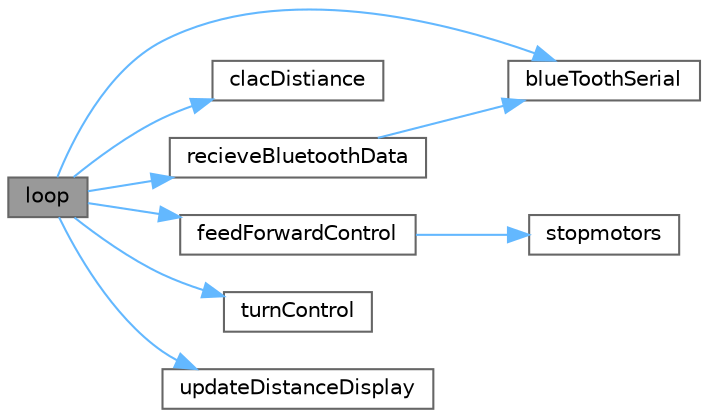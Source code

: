 digraph "loop"
{
 // LATEX_PDF_SIZE
  bgcolor="transparent";
  edge [fontname=Helvetica,fontsize=10,labelfontname=Helvetica,labelfontsize=10];
  node [fontname=Helvetica,fontsize=10,shape=box,height=0.2,width=0.4];
  rankdir="LR";
  Node1 [label="loop",height=0.2,width=0.4,color="gray40", fillcolor="grey60", style="filled", fontcolor="black",tooltip="This is the function that update the bluetooth data and controlls the car."];
  Node1 -> Node2 [color="steelblue1",style="solid"];
  Node2 [label="blueToothSerial",height=0.2,width=0.4,color="grey40", fillcolor="white", style="filled",URL="$slave_8ino.html#aa708aaae7a8634cd4b103756845be406",tooltip=" "];
  Node1 -> Node3 [color="steelblue1",style="solid"];
  Node3 [label="clacDistiance",height=0.2,width=0.4,color="grey40", fillcolor="white", style="filled",URL="$slave_8ino.html#af57b2f67688615da994e277c5334a8b0",tooltip="Take the duration form the distance sensor and calculate teh distances."];
  Node1 -> Node4 [color="steelblue1",style="solid"];
  Node4 [label="feedForwardControl",height=0.2,width=0.4,color="grey40", fillcolor="white", style="filled",URL="$slave_8ino.html#aeb5368008b84918357a9759148d8c998",tooltip="Controll the motors that makes the car move arrcording to the forward variable."];
  Node4 -> Node5 [color="steelblue1",style="solid"];
  Node5 [label="stopmotors",height=0.2,width=0.4,color="grey40", fillcolor="white", style="filled",URL="$slave_8ino.html#a2dcb5b4a72106e2e963c0b5f718f8aa3",tooltip=" "];
  Node1 -> Node6 [color="steelblue1",style="solid"];
  Node6 [label="recieveBluetoothData",height=0.2,width=0.4,color="grey40", fillcolor="white", style="filled",URL="$slave_8ino.html#ac4344fe634bb6a3983019a46da49646c",tooltip="recieve data from the master.ino bord with bluetooth. The data is then read and turn and forward valu..."];
  Node6 -> Node2 [color="steelblue1",style="solid"];
  Node1 -> Node7 [color="steelblue1",style="solid"];
  Node7 [label="turnControl",height=0.2,width=0.4,color="grey40", fillcolor="white", style="filled",URL="$slave_8ino.html#aa9e1a4ce96ae393ca9e06d3f4dc85637",tooltip="turns the car according to the turn variable by using the servo motor"];
  Node1 -> Node8 [color="steelblue1",style="solid"];
  Node8 [label="updateDistanceDisplay",height=0.2,width=0.4,color="grey40", fillcolor="white", style="filled",URL="$slave_8ino.html#a061973848b469db9330ff25b2fc63e28",tooltip="Take the distance from the distance sensor and update the 4 leds to show the distance."];
}
